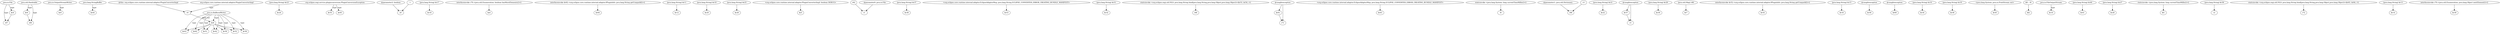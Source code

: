digraph g {
0[label="java.io.File"]
1[label="r67"]
0->1[label="type"]
2[label="$r6"]
3[label="r69"]
2->3[label=""]
4[label="java.io.OutputStreamWriter"]
5[label="$r9"]
4->5[label="type"]
6[label="java.lang.StringBuffer"]
7[label="$r44"]
6->7[label="type"]
8[label="java.util.Hashtable"]
8->3[label="type"]
9[label="java.io.BufferedWriter"]
10[label="$r59"]
9->10[label="type"]
11[label="(java.lang.String) $r23"]
12[label="$r24"]
11->12[label=""]
13[label="org.eclipse.osgi.service.pluginconversion.PluginConversionException"]
14[label="$r55"]
13->14[label="type"]
15[label="$r52"]
9->15[label="type"]
16[label="r0"]
17[label="$r8"]
16->17[label="field: out"]
18[label="@parameter2: boolean"]
19[label="z0"]
18->19[label=""]
20[label="(java.lang.String) $r17"]
21[label="$r18"]
20->21[label=""]
22[label="interfaceinvoke r70.<java.util.Enumeration: boolean hasMoreElements()>()"]
23[label="$z4"]
22->23[label=""]
24[label="interfaceinvoke $r62.<org.eclipse.core.runtime.internal.adaptor.IPluginInfo: java.lang.String getUniqueId()>()"]
25[label="$r64"]
24->25[label=""]
26[label="(java.lang.String) $r11"]
27[label="$r12"]
26->27[label=""]
28[label="$r4"]
28->1[label=""]
29[label="(java.lang.String) $r19"]
30[label="$r20"]
29->30[label=""]
31[label="(java.lang.String) $r25"]
32[label="$r26"]
31->32[label=""]
33[label="<org.eclipse.core.runtime.internal.adaptor.PluginConverterImpl: boolean DEBUG>"]
34[label="$z5"]
33->34[label=""]
35[label="r62"]
36[label="r1"]
35->36[label=""]
37[label="(java.lang.String) $r37"]
38[label="$r38"]
37->38[label=""]
39[label="<org.eclipse.core.runtime.internal.adaptor.EclipseAdaptorMsg: java.lang.String ECLIPSE_CONVERTER_ERROR_CREATING_BUNDLE_MANIFEST>"]
40[label="$r53"]
39->40[label=""]
41[label="(java.lang.String) $r31"]
42[label="$r32"]
41->42[label=""]
43[label="staticinvoke <org.eclipse.osgi.util.NLS: java.lang.String bind(java.lang.String,java.lang.Object,java.lang.Object)>($r53, $r54, r1)"]
44[label="r68"]
43->44[label=""]
45[label="$r61"]
46[label="r71"]
45->46[label=""]
47[label="<org.eclipse.core.runtime.internal.adaptor.EclipseAdaptorMsg: java.lang.String ECLIPSE_CONVERTER_ERROR_CREATING_BUNDLE_MANIFEST>"]
48[label="$r63"]
47->48[label=""]
49[label="$r51"]
17->49[label=""]
50[label="$r65"]
13->50[label="type"]
51[label="staticinvoke <java.lang.System: long currentTimeMillis()>()"]
52[label="l0"]
51->52[label=""]
53[label="@parameter1: java.util.Dictionary"]
54[label="r66"]
53->54[label=""]
55[label="(java.lang.String) $r21"]
56[label="$r22"]
55->56[label=""]
57[label="@this: org.eclipse.core.runtime.internal.adaptor.PluginConverterImpl"]
57->16[label=""]
58[label="@caughtexception"]
59[label="$r57"]
58->59[label=""]
60[label="$r43"]
9->60[label="type"]
8->2[label="type"]
61[label="(java.lang.String) $r29"]
62[label="$r30"]
61->62[label=""]
63[label="(java.util.Map) r66"]
64[label="$r7"]
63->64[label=""]
65[label="org.eclipse.core.runtime.internal.adaptor.PluginConverterImpl"]
65->16[label="type"]
17->60[label=""]
66[label="r3"]
59->66[label=""]
67[label="interfaceinvoke $r52.<org.eclipse.core.runtime.internal.adaptor.IPluginInfo: java.lang.String getUniqueId()>()"]
68[label="$r54"]
67->68[label=""]
69[label="$r58"]
17->69[label=""]
70[label="@caughtexception"]
70->45[label=""]
71[label="$r62"]
9->71[label="type"]
72[label="(java.lang.String) $r15"]
73[label="$r16"]
72->73[label=""]
17->71[label=""]
9->17[label="type"]
74[label="1"]
74->19[label=""]
75[label="$r42"]
17->75[label=""]
58->66[label=""]
76[label="@caughtexception"]
77[label="$r56"]
76->77[label=""]
78[label="@caughtexception"]
79[label="$r60"]
78->79[label=""]
80[label="(java.lang.String) $r33"]
81[label="$r34"]
80->81[label=""]
82[label="@parameter0: java.io.File"]
82->36[label=""]
0->28[label="type"]
83[label="(java.lang.String) $r35"]
84[label="$r36"]
83->84[label=""]
9->49[label="type"]
9->69[label="type"]
85[label="<java.lang.System: java.io.PrintStream out>"]
86[label="$r45"]
85->86[label=""]
87[label="$l1 - l0"]
88[label="$l2"]
87->88[label=""]
89[label="java.io.FileOutputStream"]
90[label="$r10"]
89->90[label="type"]
91[label="(java.lang.String) $r40"]
92[label="$r41"]
91->92[label=""]
93[label="(java.lang.String) $r27"]
94[label="$r28"]
93->94[label=""]
95[label="staticinvoke <java.lang.System: long currentTimeMillis()>()"]
96[label="$l1"]
95->96[label=""]
17->15[label=""]
97[label="(java.lang.String) $r39"]
98[label="r2"]
97->98[label=""]
99[label="staticinvoke <org.eclipse.osgi.util.NLS: java.lang.String bind(java.lang.String,java.lang.Object,java.lang.Object)>($r63, $r64, r1)"]
100[label="r72"]
99->100[label=""]
101[label="r3"]
101->54[label=""]
9->75[label="type"]
102[label="(java.lang.String) $r13"]
103[label="$r14"]
102->103[label=""]
17->10[label=""]
104[label="interfaceinvoke r70.<java.util.Enumeration: java.lang.Object nextElement()>()"]
105[label="$r39"]
104->105[label=""]
70->46[label=""]
}